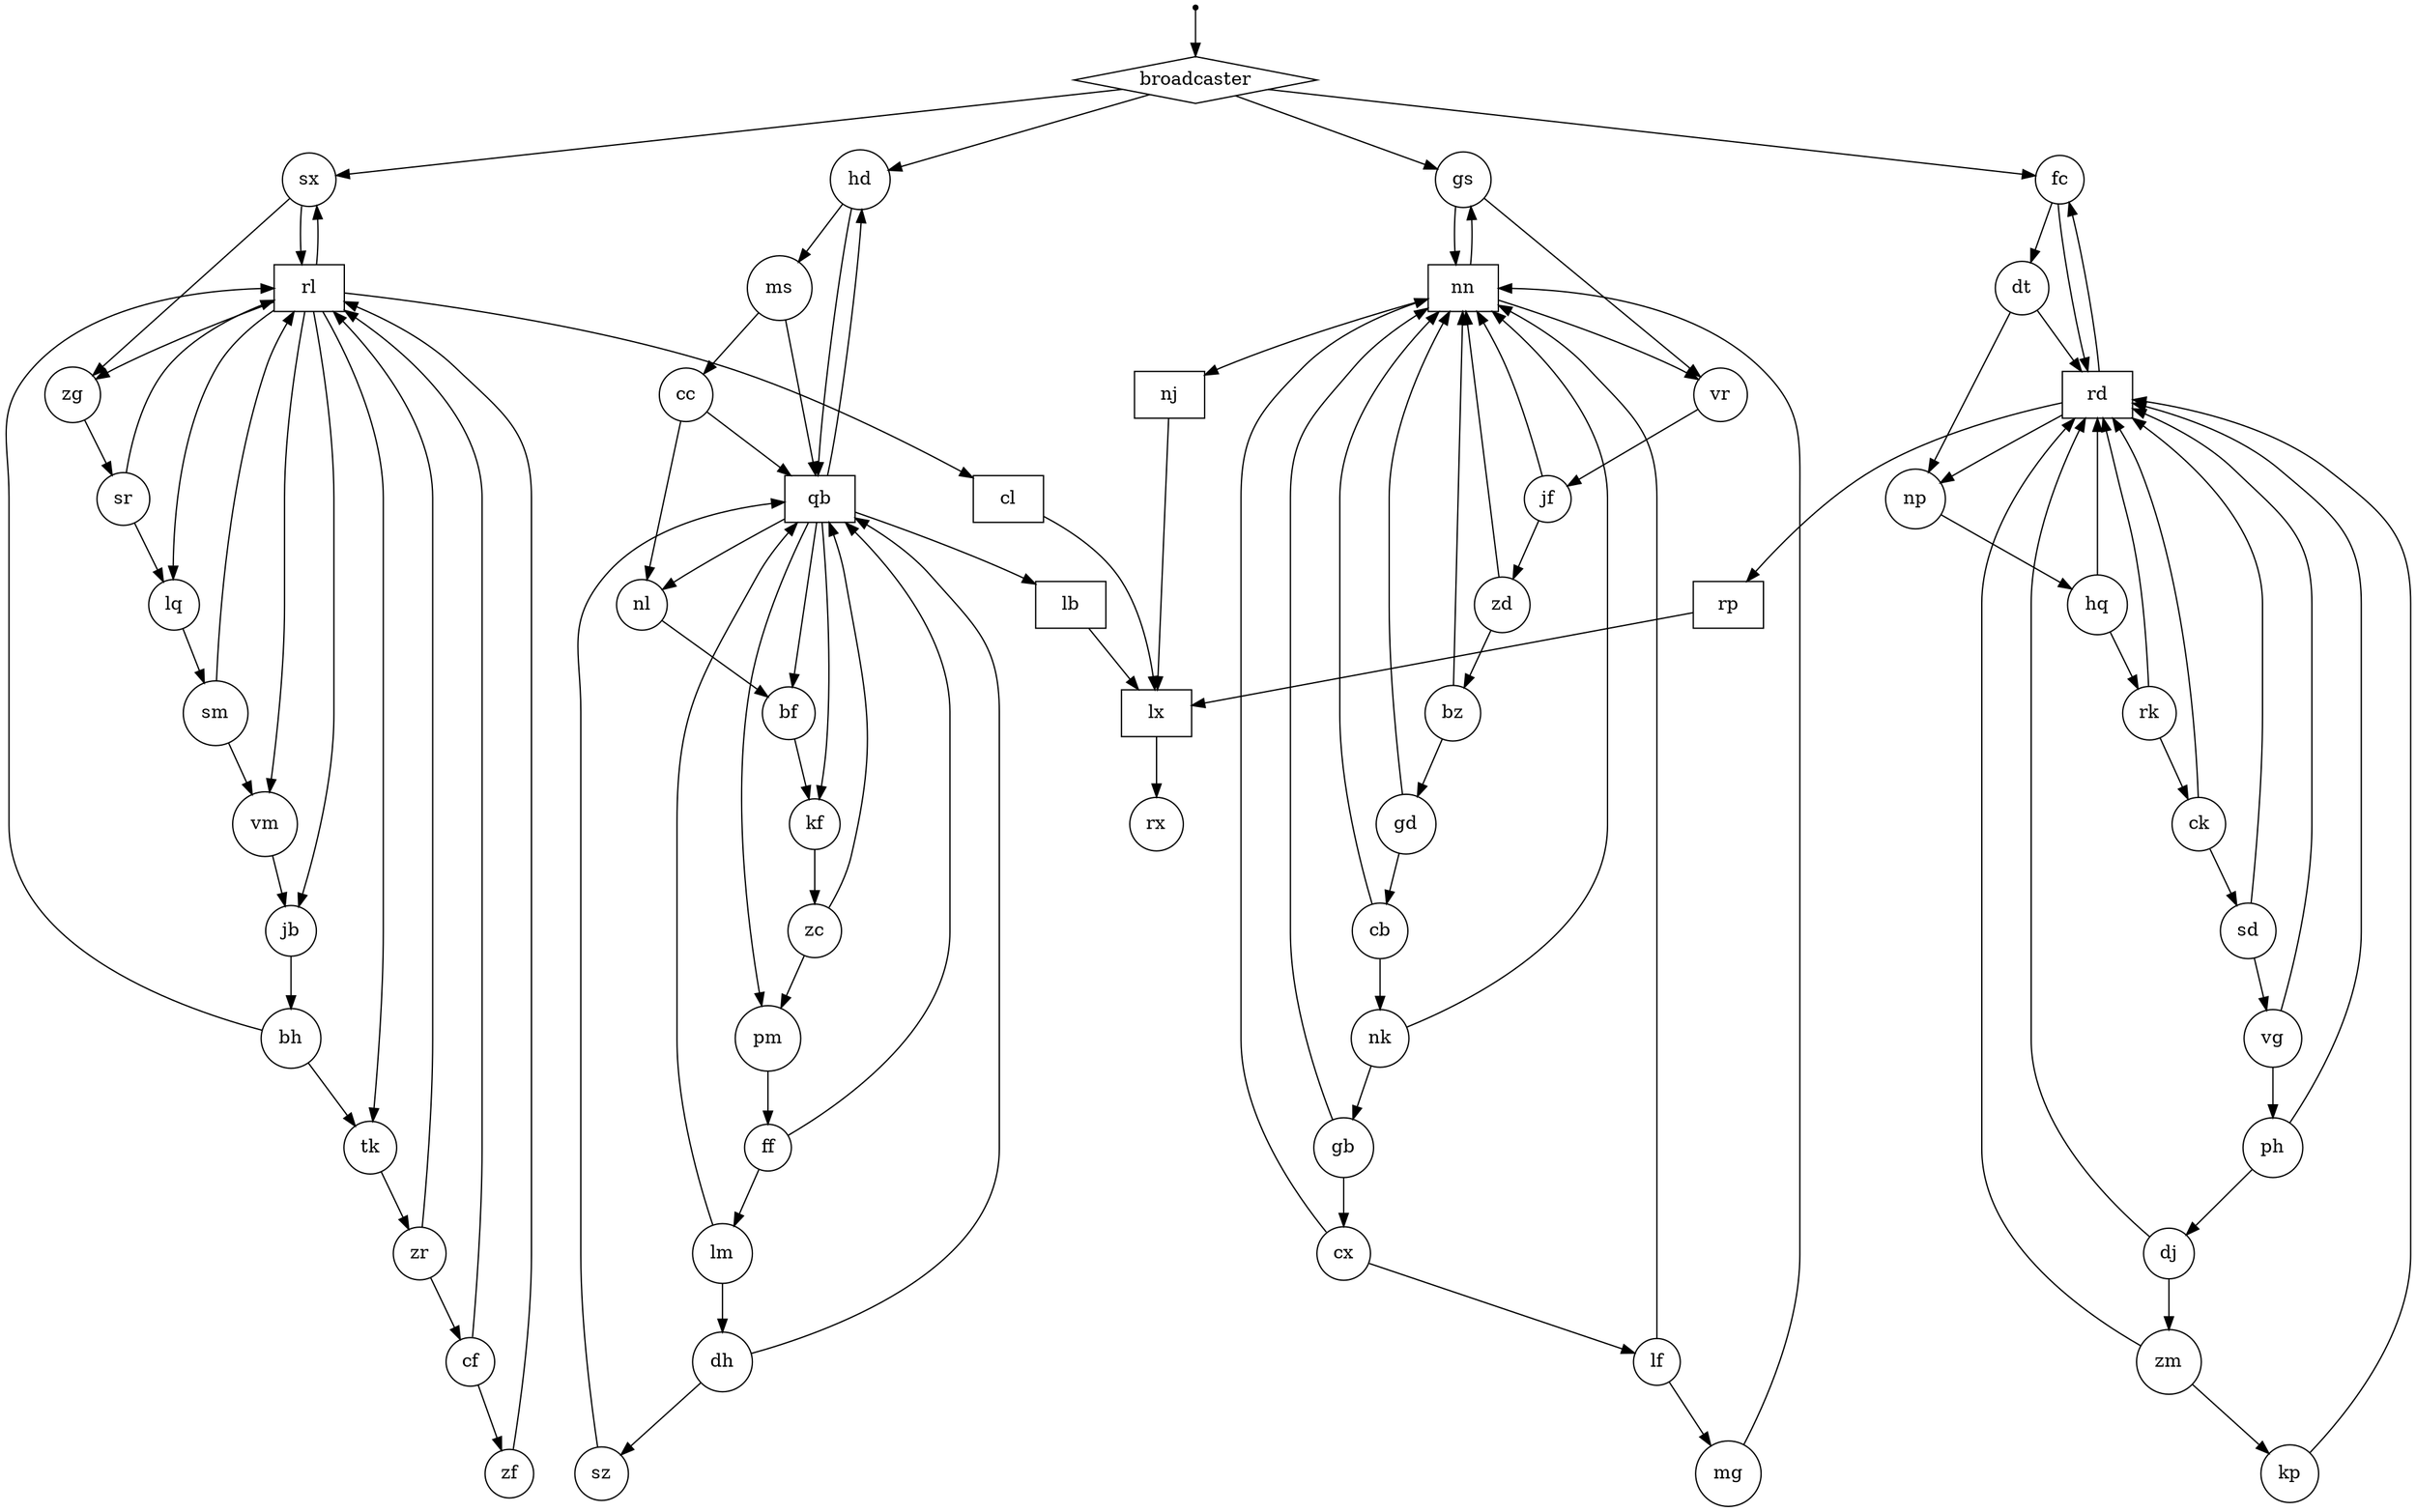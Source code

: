 digraph {
    node [ shape = circle ]
    button [ shape = point ]
    broadcaster [ shape = diamond ]
    lx [ shape = box ]
    qb [ shape = box ]
    nn [ shape = box ]
    rl [ shape = box ]
    cl [ shape = box ]
    rp [ shape = box ]
    lb [ shape = box ]
    nj [ shape = box ]
    rd [ shape = box ]
    button -> broadcaster
    zf -> rl
    gb -> { cx nn }
    pm -> ff
    jf -> { nn zd }
    zr -> { rl cf }
    jb -> bh
    kp -> rd
    lq -> sm
    sd -> { rd vg }
    vm -> jb
    sx -> { rl zg }
    dh -> { sz qb }
    lx -> rx
    sz -> qb
    dt -> { np rd }
    qb -> { bf kf hd nl pm lb }
    tk -> zr
    nn -> { nj gs vr }
    ph -> { dj rd }
    rl -> { tk lq zg vm jb sx cl }
    bf -> kf
    hd -> { ms qb }
    lf -> { mg nn }
    cx -> { nn lf }
    bh -> { rl tk }
    zm -> { rd kp }
    vr -> jf
    cf -> { zf rl }
    kf -> zc
    bz -> { gd nn }
    np -> hq
    mg -> nn
    cl -> lx
    cc -> { qb nl }
    cb -> { nk nn }
    fc -> { rd dt }
    rp -> lx
    lb -> lx
    zg -> sr
    nj -> lx
    zc -> { qb pm }
    zd -> { bz nn }
    dj -> { zm rd }
    rd -> { np rp fc }
    broadcaster -> { hd gs fc sx }
    gs -> { vr nn }
    gd -> { cb nn }
    ck -> { sd rd }
    rk -> { ck rd }
    ff -> { qb lm }
    ms -> { qb cc }
    vg -> { ph rd }
    sr -> { lq rl }
    hq -> { rd rk }
    nl -> bf
    nk -> { gb nn }
    sm -> { vm rl }
    lm -> { dh qb }
}

